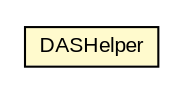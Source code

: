 #!/usr/local/bin/dot
#
# Class diagram 
# Generated by UMLGraph version R5_6-24-gf6e263 (http://www.umlgraph.org/)
#

digraph G {
	edge [fontname="arial",fontsize=10,labelfontname="arial",labelfontsize=10];
	node [fontname="arial",fontsize=10,shape=plaintext];
	nodesep=0.25;
	ranksep=0.5;
	// org.miloss.fgsms.services.das.impl.DASHelper
	c241085 [label=<<table title="org.miloss.fgsms.services.das.impl.DASHelper" border="0" cellborder="1" cellspacing="0" cellpadding="2" port="p" bgcolor="lemonChiffon" href="./DASHelper.html">
		<tr><td><table border="0" cellspacing="0" cellpadding="1">
<tr><td align="center" balign="center"> DASHelper </td></tr>
		</table></td></tr>
		</table>>, URL="./DASHelper.html", fontname="arial", fontcolor="black", fontsize=10.0];
}

